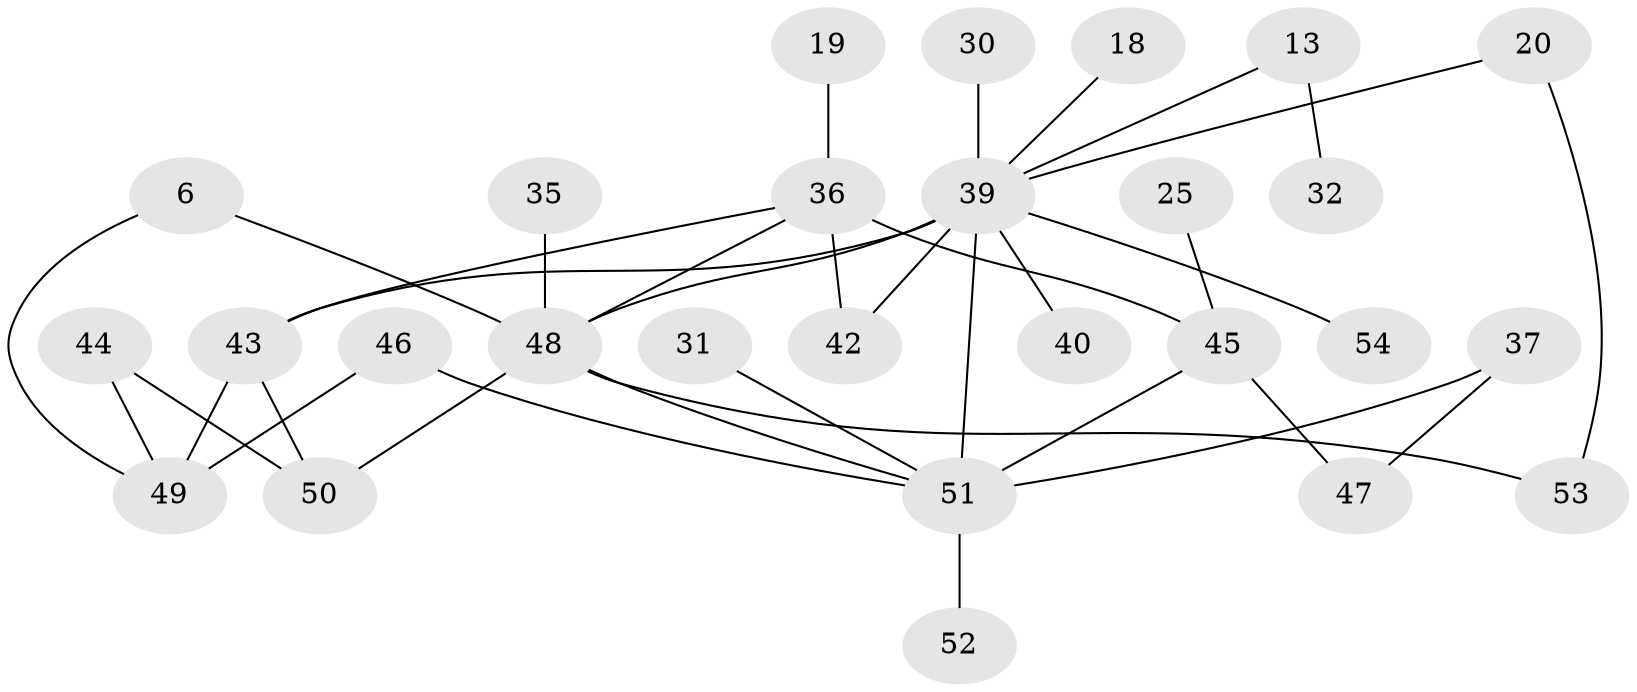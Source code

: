 // original degree distribution, {5: 0.07407407407407407, 7: 0.037037037037037035, 4: 0.1111111111111111, 3: 0.2037037037037037, 2: 0.3148148148148148, 8: 0.037037037037037035, 1: 0.2037037037037037, 6: 0.018518518518518517}
// Generated by graph-tools (version 1.1) at 2025/42/03/09/25 04:42:28]
// undirected, 27 vertices, 36 edges
graph export_dot {
graph [start="1"]
  node [color=gray90,style=filled];
  6;
  13;
  18;
  19;
  20;
  25;
  30;
  31;
  32;
  35;
  36 [super="+16"];
  37;
  39 [super="+23+5+26"];
  40;
  42 [super="+27"];
  43 [super="+22"];
  44;
  45 [super="+34+38+33"];
  46;
  47;
  48 [super="+15+3+41+8"];
  49 [super="+29"];
  50 [super="+10"];
  51 [super="+9+28"];
  52;
  53;
  54;
  6 -- 49;
  6 -- 48;
  13 -- 32;
  13 -- 39;
  18 -- 39;
  19 -- 36 [weight=3];
  20 -- 53;
  20 -- 39;
  25 -- 45;
  30 -- 39;
  31 -- 51;
  35 -- 48;
  36 -- 42 [weight=2];
  36 -- 43;
  36 -- 48 [weight=2];
  36 -- 45 [weight=5];
  37 -- 47;
  37 -- 51;
  39 -- 40;
  39 -- 48 [weight=2];
  39 -- 43 [weight=3];
  39 -- 42;
  39 -- 51 [weight=2];
  39 -- 54;
  43 -- 49 [weight=2];
  43 -- 50;
  44 -- 49;
  44 -- 50;
  45 -- 51 [weight=3];
  45 -- 47;
  46 -- 49;
  46 -- 51;
  48 -- 53;
  48 -- 51 [weight=2];
  48 -- 50;
  51 -- 52;
}
